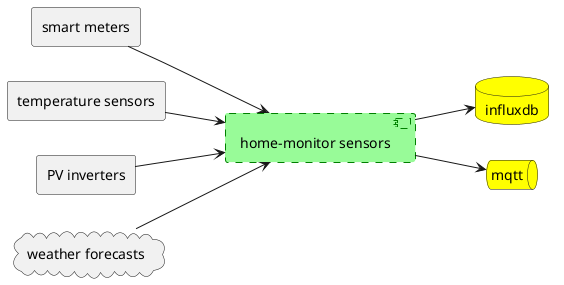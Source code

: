 @startuml
left to right direction

agent "smart meters"
agent "temperature sensors"
agent "PV inverters"
cloud "weather forecasts"

[home-monitor sensors]  #palegreen;line:green;line.dashed;text:black

database influxdb #yellow
queue mqtt #yellow

"smart meters" --> "home-monitor sensors"
"temperature sensors" --> "home-monitor sensors"
"PV inverters" --> "home-monitor sensors"
"weather forecasts" --> "home-monitor sensors"

"home-monitor sensors" --> influxdb
"home-monitor sensors" --> mqtt

@enduml